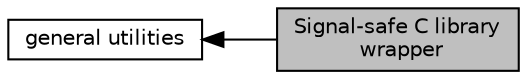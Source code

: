 digraph "Signal-safe C library wrapper"
{
  edge [fontname="Helvetica",fontsize="10",labelfontname="Helvetica",labelfontsize="10"];
  node [fontname="Helvetica",fontsize="10",shape=box];
  rankdir=LR;
  Node1 [label="Signal-safe C library\l wrapper",height=0.2,width=0.4,color="black", fillcolor="grey75", style="filled", fontcolor="black",tooltip="Provides signal safe wrapper for commonly used C library APIs."];
  Node2 [label="general utilities",height=0.2,width=0.4,color="black", fillcolor="white", style="filled",URL="$d4/d3a/group__util.html",tooltip=" "];
  Node2->Node1 [shape=plaintext, dir="back", style="solid"];
}
